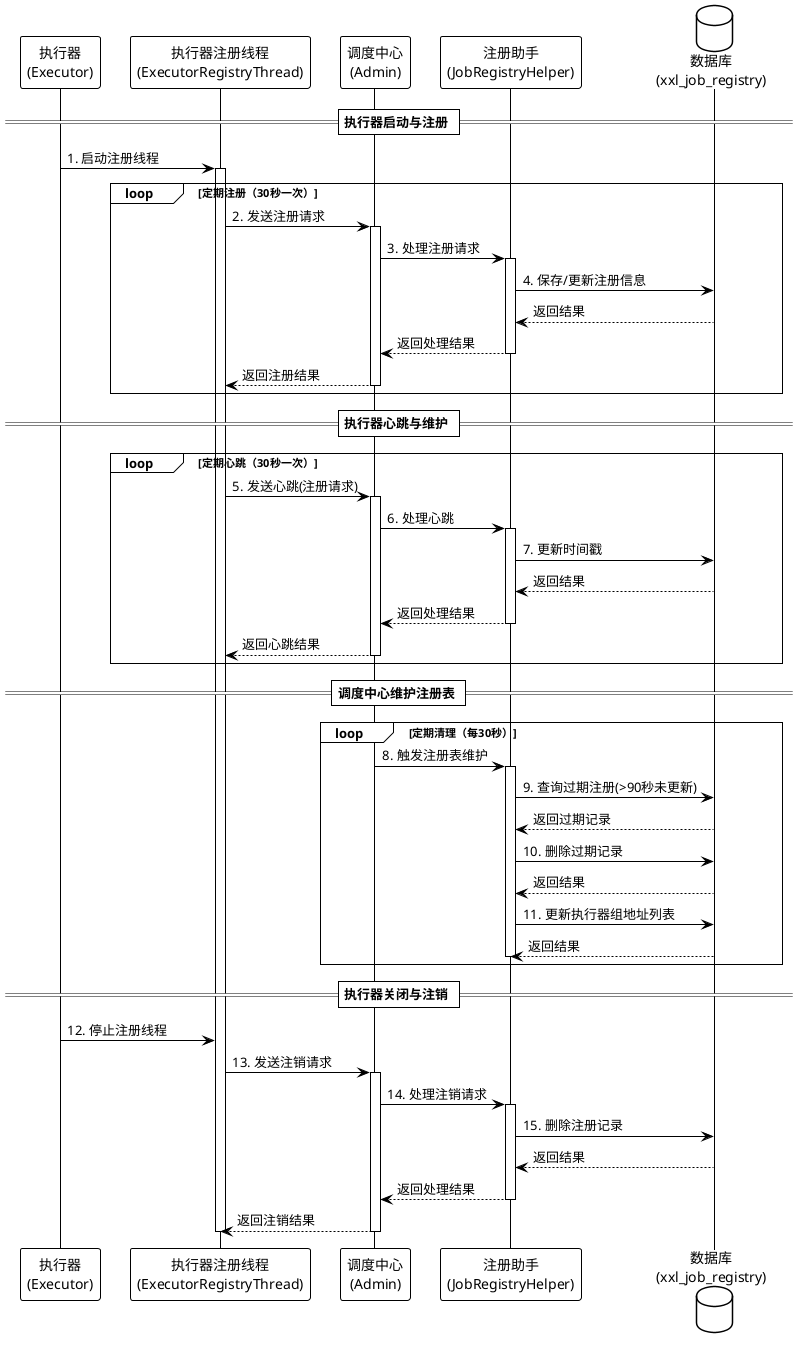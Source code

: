 @startuml XXL-JOB注册中心设计

!theme plain
skinparam handwritten false
skinparam backgroundColor transparent

participant "执行器\n(Executor)" as Executor
participant "执行器注册线程\n(ExecutorRegistryThread)" as ERThread
participant "调度中心\n(Admin)" as Admin
participant "注册助手\n(JobRegistryHelper)" as JRHelper
database "数据库\n(xxl_job_registry)" as DB

== 执行器启动与注册 ==
Executor -> ERThread: 1. 启动注册线程
activate ERThread

loop 定期注册（30秒一次）
    ERThread -> Admin: 2. 发送注册请求
    activate Admin
    Admin -> JRHelper: 3. 处理注册请求
    activate JRHelper
    
    JRHelper -> DB: 4. 保存/更新注册信息
    DB --> JRHelper: 返回结果
    
    JRHelper --> Admin: 返回处理结果
    deactivate JRHelper
    Admin --> ERThread: 返回注册结果
    deactivate Admin
end

== 执行器心跳与维护 ==
loop 定期心跳（30秒一次）
    ERThread -> Admin: 5. 发送心跳(注册请求)
    activate Admin
    Admin -> JRHelper: 6. 处理心跳
    activate JRHelper
    
    JRHelper -> DB: 7. 更新时间戳
    DB --> JRHelper: 返回结果
    
    JRHelper --> Admin: 返回处理结果
    deactivate JRHelper
    Admin --> ERThread: 返回心跳结果
    deactivate Admin
end

== 调度中心维护注册表 ==
loop 定期清理（每30秒）
    Admin -> JRHelper: 8. 触发注册表维护
    activate JRHelper
    
    JRHelper -> DB: 9. 查询过期注册(>90秒未更新)
    DB --> JRHelper: 返回过期记录
    
    JRHelper -> DB: 10. 删除过期记录
    DB --> JRHelper: 返回结果
    
    JRHelper -> DB: 11. 更新执行器组地址列表
    DB --> JRHelper: 返回结果
    
    deactivate JRHelper
end

== 执行器关闭与注销 ==
Executor -> ERThread: 12. 停止注册线程
ERThread -> Admin: 13. 发送注销请求
activate Admin
Admin -> JRHelper: 14. 处理注销请求
activate JRHelper

JRHelper -> DB: 15. 删除注册记录
DB --> JRHelper: 返回结果

JRHelper --> Admin: 返回处理结果
deactivate JRHelper
Admin --> ERThread: 返回注销结果
deactivate Admin
deactivate ERThread

@enduml 